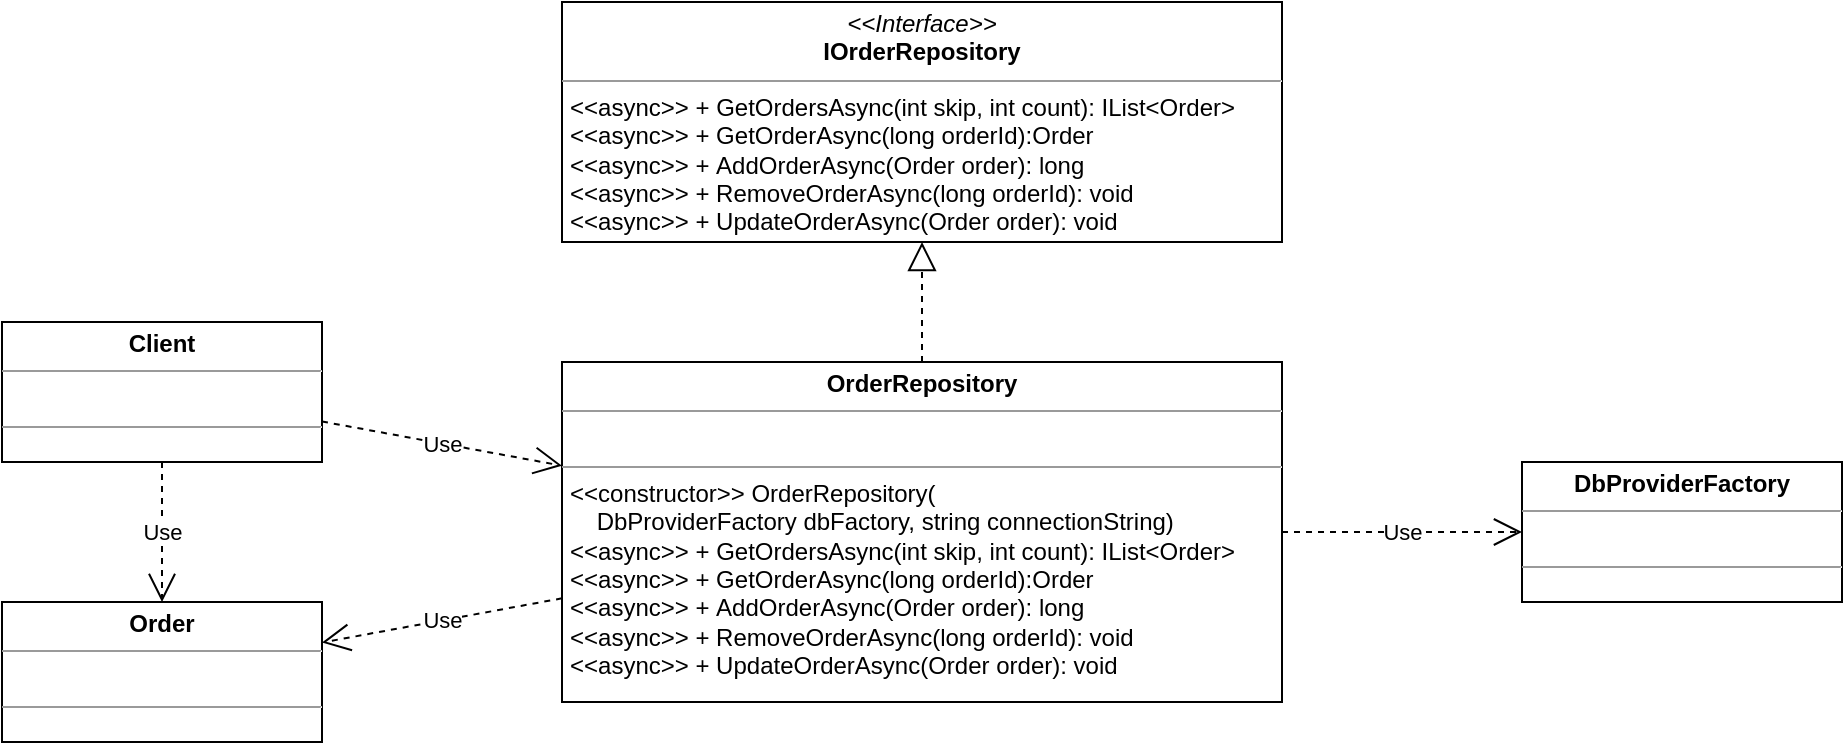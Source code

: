 <mxfile version="21.2.4" type="device" pages="2">
  <diagram name="order-repository" id="4syIKuh37-kgR5Z2tyX-">
    <mxGraphModel dx="2652" dy="909" grid="1" gridSize="10" guides="1" tooltips="1" connect="1" arrows="1" fold="1" page="1" pageScale="1" pageWidth="850" pageHeight="1100" math="0" shadow="0">
      <root>
        <mxCell id="0" />
        <mxCell id="1" parent="0" />
        <mxCell id="fsVTtFMVFHhMLwAg6XjQ-5" value="&lt;p style=&quot;margin:0px;margin-top:4px;text-align:center;&quot;&gt;&lt;b&gt;OrderRepository&lt;/b&gt;&lt;/p&gt;&lt;hr size=&quot;1&quot;&gt;&lt;p style=&quot;margin:0px;margin-left:4px;&quot;&gt;&lt;br&gt;&lt;/p&gt;&lt;hr size=&quot;1&quot;&gt;&lt;p style=&quot;border-color: var(--border-color); margin: 0px 0px 0px 4px;&quot;&gt;&lt;span style=&quot;border-color: var(--border-color); background-color: initial;&quot;&gt;&amp;lt;&amp;lt;constructor&amp;gt;&amp;gt; OrderRepository(&lt;/span&gt;&lt;/p&gt;&lt;p style=&quot;border-color: var(--border-color); margin: 0px 0px 0px 4px;&quot;&gt;&lt;span style=&quot;background-color: initial;&quot;&gt;&amp;nbsp; &amp;nbsp; DbProviderFactory dbFactory,&amp;nbsp;&lt;/span&gt;&lt;span style=&quot;background-color: initial;&quot;&gt;string connectionString)&lt;/span&gt;&lt;/p&gt;&lt;p style=&quot;border-color: var(--border-color); margin: 0px 0px 0px 4px;&quot;&gt;&lt;span style=&quot;border-color: var(--border-color); background-color: initial;&quot;&gt;&amp;lt;&amp;lt;async&amp;gt;&amp;gt; +&amp;nbsp;&lt;/span&gt;&lt;span style=&quot;border-color: var(--border-color); background-color: initial;&quot;&gt;GetOrdersAsync(int skip, int count): IList&amp;lt;Order&amp;gt;&lt;/span&gt;&lt;/p&gt;&lt;p style=&quot;border-color: var(--border-color); margin: 0px 0px 0px 4px;&quot;&gt;&amp;lt;&amp;lt;async&amp;gt;&amp;gt;&amp;nbsp;+ GetOrderAsync(long orderId):Order&lt;/p&gt;&lt;p style=&quot;border-color: var(--border-color); margin: 0px 0px 0px 4px;&quot;&gt;&amp;lt;&amp;lt;async&amp;gt;&amp;gt; +&amp;nbsp;AddOrderAsync(Order order): long&lt;/p&gt;&lt;p style=&quot;border-color: var(--border-color); margin: 0px 0px 0px 4px;&quot;&gt;&amp;lt;&amp;lt;async&amp;gt;&amp;gt;&amp;nbsp;+&amp;nbsp;RemoveOrderAsync(long orderId): void&lt;/p&gt;&lt;p style=&quot;border-color: var(--border-color); margin: 0px 0px 0px 4px;&quot;&gt;&amp;lt;&amp;lt;async&amp;gt;&amp;gt; + UpdateOrderAsync(Order order): void&lt;br&gt;&lt;/p&gt;" style="verticalAlign=top;align=left;overflow=fill;fontSize=12;fontFamily=Helvetica;html=1;" parent="1" vertex="1">
          <mxGeometry x="120" y="260" width="360" height="170" as="geometry" />
        </mxCell>
        <mxCell id="fsVTtFMVFHhMLwAg6XjQ-7" value="&lt;p style=&quot;margin:0px;margin-top:4px;text-align:center;&quot;&gt;&lt;i&gt;&amp;lt;&amp;lt;Interface&amp;gt;&amp;gt;&lt;/i&gt;&lt;br&gt;&lt;b&gt;IOrderRepository&lt;/b&gt;&lt;br&gt;&lt;/p&gt;&lt;hr size=&quot;1&quot;&gt;&lt;p style=&quot;border-color: var(--border-color); margin: 0px 0px 0px 4px;&quot;&gt;&amp;lt;&amp;lt;async&amp;gt;&amp;gt; +&amp;nbsp;&lt;span style=&quot;border-color: var(--border-color); background-color: initial;&quot;&gt;GetOrdersAsync(int skip, int count): IList&amp;lt;Order&amp;gt;&lt;/span&gt;&lt;/p&gt;&lt;p style=&quot;border-color: var(--border-color); margin: 0px 0px 0px 4px;&quot;&gt;&amp;lt;&amp;lt;async&amp;gt;&amp;gt;&amp;nbsp;+ GetOrderAsync(long orderId):Order&lt;/p&gt;&lt;p style=&quot;border-color: var(--border-color); margin: 0px 0px 0px 4px;&quot;&gt;&amp;lt;&amp;lt;async&amp;gt;&amp;gt; +&amp;nbsp;AddOrderAsync(Order order): long&lt;/p&gt;&lt;p style=&quot;border-color: var(--border-color); margin: 0px 0px 0px 4px;&quot;&gt;&amp;lt;&amp;lt;async&amp;gt;&amp;gt;&amp;nbsp;+&amp;nbsp;RemoveOrderAsync(long orderId): void&lt;/p&gt;&lt;p style=&quot;border-color: var(--border-color); margin: 0px 0px 0px 4px;&quot;&gt;&amp;lt;&amp;lt;async&amp;gt;&amp;gt; + UpdateOrderAsync(Order order): void&lt;/p&gt;" style="verticalAlign=top;align=left;overflow=fill;fontSize=12;fontFamily=Helvetica;html=1;" parent="1" vertex="1">
          <mxGeometry x="120" y="80" width="360" height="120" as="geometry" />
        </mxCell>
        <mxCell id="fsVTtFMVFHhMLwAg6XjQ-8" value="" style="endArrow=block;dashed=1;endFill=0;endSize=12;html=1;rounded=0;" parent="1" source="fsVTtFMVFHhMLwAg6XjQ-5" target="fsVTtFMVFHhMLwAg6XjQ-7" edge="1">
          <mxGeometry width="160" relative="1" as="geometry">
            <mxPoint x="340" y="490" as="sourcePoint" />
            <mxPoint x="500" y="490" as="targetPoint" />
          </mxGeometry>
        </mxCell>
        <mxCell id="DHhh3yK-Te8nAs_nJDzn-9" value="&lt;p style=&quot;margin:0px;margin-top:4px;text-align:center;&quot;&gt;&lt;b&gt;Order&lt;/b&gt;&lt;/p&gt;&lt;hr size=&quot;1&quot;&gt;&lt;p style=&quot;margin:0px;margin-left:4px;&quot;&gt;&lt;br&gt;&lt;/p&gt;&lt;hr size=&quot;1&quot;&gt;&lt;p style=&quot;margin:0px;margin-left:4px;&quot;&gt;&lt;br&gt;&lt;/p&gt;" style="verticalAlign=top;align=left;overflow=fill;fontSize=12;fontFamily=Helvetica;html=1;whiteSpace=wrap;" parent="1" vertex="1">
          <mxGeometry x="-160" y="380" width="160" height="70" as="geometry" />
        </mxCell>
        <mxCell id="DHhh3yK-Te8nAs_nJDzn-10" value="Use" style="endArrow=open;endSize=12;dashed=1;html=1;rounded=0;" parent="1" source="fsVTtFMVFHhMLwAg6XjQ-5" target="DHhh3yK-Te8nAs_nJDzn-9" edge="1">
          <mxGeometry width="160" relative="1" as="geometry">
            <mxPoint x="430" y="410" as="sourcePoint" />
            <mxPoint x="590" y="410" as="targetPoint" />
          </mxGeometry>
        </mxCell>
        <mxCell id="DHhh3yK-Te8nAs_nJDzn-11" value="&lt;p style=&quot;margin:0px;margin-top:4px;text-align:center;&quot;&gt;&lt;b&gt;Client&lt;/b&gt;&lt;/p&gt;&lt;hr size=&quot;1&quot;&gt;&lt;p style=&quot;margin:0px;margin-left:4px;&quot;&gt;&lt;br&gt;&lt;/p&gt;&lt;hr size=&quot;1&quot;&gt;&lt;p style=&quot;margin:0px;margin-left:4px;&quot;&gt;&lt;br&gt;&lt;/p&gt;" style="verticalAlign=top;align=left;overflow=fill;fontSize=12;fontFamily=Helvetica;html=1;whiteSpace=wrap;" parent="1" vertex="1">
          <mxGeometry x="-160" y="240" width="160" height="70" as="geometry" />
        </mxCell>
        <mxCell id="DHhh3yK-Te8nAs_nJDzn-12" value="Use" style="endArrow=open;endSize=12;dashed=1;html=1;rounded=0;" parent="1" source="DHhh3yK-Te8nAs_nJDzn-11" target="fsVTtFMVFHhMLwAg6XjQ-5" edge="1">
          <mxGeometry width="160" relative="1" as="geometry">
            <mxPoint x="110" y="430" as="sourcePoint" />
            <mxPoint x="270" y="430" as="targetPoint" />
          </mxGeometry>
        </mxCell>
        <mxCell id="DHhh3yK-Te8nAs_nJDzn-13" value="Use" style="endArrow=open;endSize=12;dashed=1;html=1;rounded=0;" parent="1" source="DHhh3yK-Te8nAs_nJDzn-11" target="DHhh3yK-Te8nAs_nJDzn-9" edge="1">
          <mxGeometry width="160" relative="1" as="geometry">
            <mxPoint x="110" y="430" as="sourcePoint" />
            <mxPoint x="270" y="430" as="targetPoint" />
          </mxGeometry>
        </mxCell>
        <mxCell id="zYVj0WYoYXqnwiyUr_U6-1" value="&lt;p style=&quot;margin:0px;margin-top:4px;text-align:center;&quot;&gt;&lt;b&gt;DbProviderFactory&lt;/b&gt;&lt;/p&gt;&lt;hr size=&quot;1&quot;&gt;&lt;p style=&quot;margin:0px;margin-left:4px;&quot;&gt;&lt;br&gt;&lt;/p&gt;&lt;hr size=&quot;1&quot;&gt;&lt;p style=&quot;margin:0px;margin-left:4px;&quot;&gt;&lt;br&gt;&lt;/p&gt;" style="verticalAlign=top;align=left;overflow=fill;fontSize=12;fontFamily=Helvetica;html=1;whiteSpace=wrap;" parent="1" vertex="1">
          <mxGeometry x="600" y="310" width="160" height="70" as="geometry" />
        </mxCell>
        <mxCell id="zYVj0WYoYXqnwiyUr_U6-2" value="Use" style="endArrow=open;endSize=12;dashed=1;html=1;rounded=0;" parent="1" source="fsVTtFMVFHhMLwAg6XjQ-5" target="zYVj0WYoYXqnwiyUr_U6-1" edge="1">
          <mxGeometry width="160" relative="1" as="geometry">
            <mxPoint x="300" y="310" as="sourcePoint" />
            <mxPoint x="460" y="310" as="targetPoint" />
          </mxGeometry>
        </mxCell>
      </root>
    </mxGraphModel>
  </diagram>
  <diagram id="ootnYhSHuekbqVSYnOk0" name="order-class-diagram">
    <mxGraphModel dx="1708" dy="433" grid="1" gridSize="10" guides="1" tooltips="1" connect="1" arrows="1" fold="1" page="1" pageScale="1" pageWidth="850" pageHeight="1100" math="0" shadow="0">
      <root>
        <mxCell id="0" />
        <mxCell id="1" parent="0" />
        <mxCell id="qPN_BNUJziZuLO88Nb3K-9" value="&lt;p style=&quot;margin:0px;margin-top:4px;text-align:center;&quot;&gt;&lt;b&gt;Order&lt;/b&gt;&lt;/p&gt;&lt;hr size=&quot;1&quot;&gt;&lt;p style=&quot;margin:0px;margin-left:4px;&quot;&gt;&amp;lt;&amp;lt;get&amp;gt;&amp;gt; + Id: long&lt;/p&gt;&lt;p style=&quot;margin:0px;margin-left:4px;&quot;&gt;&amp;lt;&amp;lt;get, set&amp;gt;&amp;gt; + Customer: Customer&lt;/p&gt;&lt;p style=&quot;margin:0px;margin-left:4px;&quot;&gt;&lt;span style=&quot;background-color: initial;&quot;&gt;&amp;lt;&amp;lt;get, set&amp;gt;&amp;gt; + Employee: Employee&lt;br&gt;&lt;/span&gt;&lt;/p&gt;&lt;p style=&quot;margin:0px;margin-left:4px;&quot;&gt;&amp;lt;&amp;lt;get, set&amp;gt;&amp;gt; + OrderDate: DateTime&lt;span style=&quot;background-color: initial;&quot;&gt;&lt;br&gt;&lt;/span&gt;&lt;/p&gt;&lt;p style=&quot;margin:0px;margin-left:4px;&quot;&gt;&amp;lt;&amp;lt;get, set&amp;gt;&amp;gt; + RequiredDate: DateTime&lt;br&gt;&lt;/p&gt;&lt;p style=&quot;margin:0px;margin-left:4px;&quot;&gt;&amp;lt;&amp;lt;get, set&amp;gt;&amp;gt; + ShippedDate: DateTime&lt;/p&gt;&lt;p style=&quot;margin:0px;margin-left:4px;&quot;&gt;&amp;lt;&amp;lt;get, set,&amp;gt;&amp;gt; +&amp;nbsp;Shipper: Shipper&lt;br style=&quot;border-color: var(--border-color);&quot;&gt;&amp;lt;&amp;lt;get, set&amp;gt;&amp;gt; + Freight: double&lt;br style=&quot;border-color: var(--border-color);&quot;&gt;&amp;lt;&amp;lt;get, set&amp;gt;&amp;gt; + ShipName: string&lt;br style=&quot;border-color: var(--border-color);&quot;&gt;&amp;lt;&amp;lt;get, set&amp;gt;&amp;gt; + ShippingAddress: ShippingAddress&lt;br style=&quot;border-color: var(--border-color);&quot;&gt;&lt;/p&gt;&lt;p style=&quot;margin:0px;margin-left:4px;&quot;&gt;&amp;lt;&amp;lt;get&amp;gt;&amp;gt; + OrderDetails: List&amp;lt;OrderDetail&amp;gt;&lt;/p&gt;" style="verticalAlign=top;align=left;overflow=fill;fontSize=12;fontFamily=Helvetica;html=1;whiteSpace=wrap;" parent="1" vertex="1">
          <mxGeometry x="80" y="70" width="280" height="200" as="geometry" />
        </mxCell>
        <mxCell id="ErqTv-H1oVq1WEO4uEuk-1" value="&lt;p style=&quot;margin:0px;margin-top:4px;text-align:center;&quot;&gt;&lt;b&gt;Customer&lt;/b&gt;&lt;/p&gt;&lt;hr size=&quot;1&quot;&gt;&lt;p style=&quot;margin:0px;margin-left:4px;&quot;&gt;&amp;lt;&amp;lt;get&amp;gt;&amp;gt; + Code: CustomerCode&lt;/p&gt;&lt;p style=&quot;margin:0px;margin-left:4px;&quot;&gt;&amp;lt;&amp;lt;get&amp;gt;&amp;gt; + CompanyName: string&lt;/p&gt;" style="verticalAlign=top;align=left;overflow=fill;fontSize=12;fontFamily=Helvetica;html=1;whiteSpace=wrap;" parent="1" vertex="1">
          <mxGeometry x="-240" y="200" width="240" height="70" as="geometry" />
        </mxCell>
        <mxCell id="ErqTv-H1oVq1WEO4uEuk-2" value="&lt;p style=&quot;margin:0px;margin-top:4px;text-align:center;&quot;&gt;&lt;b&gt;Employee&lt;/b&gt;&lt;/p&gt;&lt;hr size=&quot;1&quot;&gt;&lt;p style=&quot;margin:0px;margin-left:4px;&quot;&gt;&amp;lt;&amp;lt;get&amp;gt;&amp;gt; + Id: long&lt;/p&gt;&lt;p style=&quot;margin:0px;margin-left:4px;&quot;&gt;&amp;lt;&amp;lt;get&amp;gt;&amp;gt; + FirstName: string&lt;/p&gt;&lt;p style=&quot;margin:0px;margin-left:4px;&quot;&gt;&amp;lt;&amp;lt;get&amp;gt;&amp;gt; + LastName: string&lt;br&gt;&lt;/p&gt;&lt;p style=&quot;margin:0px;margin-left:4px;&quot;&gt;&amp;lt;&amp;lt;get&amp;gt;&amp;gt; + Country: string&lt;br&gt;&lt;/p&gt;" style="verticalAlign=top;align=left;overflow=fill;fontSize=12;fontFamily=Helvetica;html=1;whiteSpace=wrap;" parent="1" vertex="1">
          <mxGeometry x="-240" y="70" width="240" height="100" as="geometry" />
        </mxCell>
        <mxCell id="ErqTv-H1oVq1WEO4uEuk-3" value="&lt;p style=&quot;margin:0px;margin-top:4px;text-align:center;&quot;&gt;&lt;b&gt;Shipper&lt;/b&gt;&lt;/p&gt;&lt;hr size=&quot;1&quot;&gt;&lt;p style=&quot;margin:0px;margin-left:4px;&quot;&gt;&amp;lt;&amp;lt;get&amp;gt;&amp;gt; + Id: long&lt;/p&gt;&lt;p style=&quot;margin:0px;margin-left:4px;&quot;&gt;&amp;lt;&amp;lt;get&amp;gt;&amp;gt; + CompanyName: string&lt;/p&gt;" style="verticalAlign=top;align=left;overflow=fill;fontSize=12;fontFamily=Helvetica;html=1;whiteSpace=wrap;" parent="1" vertex="1">
          <mxGeometry x="440" y="70" width="240" height="70" as="geometry" />
        </mxCell>
        <mxCell id="ErqTv-H1oVq1WEO4uEuk-4" value="&lt;p style=&quot;margin:0px;margin-top:4px;text-align:center;&quot;&gt;&lt;b&gt;ShippingAddress&lt;/b&gt;&lt;/p&gt;&lt;hr size=&quot;1&quot;&gt;&lt;p style=&quot;margin:0px;margin-left:4px;&quot;&gt;&amp;lt;&amp;lt;get&amp;gt;&amp;gt; + Address: string&lt;/p&gt;&lt;p style=&quot;margin:0px;margin-left:4px;&quot;&gt;&amp;lt;&amp;lt;get&amp;gt;&amp;gt; + City: string&lt;/p&gt;&lt;p style=&quot;margin:0px;margin-left:4px;&quot;&gt;&amp;lt;&amp;lt;get&amp;gt;&amp;gt; + Region: string?&lt;br&gt;&lt;/p&gt;&lt;p style=&quot;margin:0px;margin-left:4px;&quot;&gt;&amp;lt;&amp;lt;get&amp;gt;&amp;gt; + PostalCode: string&lt;br&gt;&lt;/p&gt;&lt;p style=&quot;margin:0px;margin-left:4px;&quot;&gt;&amp;lt;&amp;lt;get&amp;gt;&amp;gt; + Country: string&lt;br&gt;&lt;/p&gt;" style="verticalAlign=top;align=left;overflow=fill;fontSize=12;fontFamily=Helvetica;html=1;whiteSpace=wrap;" parent="1" vertex="1">
          <mxGeometry x="440" y="190" width="240" height="110" as="geometry" />
        </mxCell>
        <mxCell id="pNFVQRp5quhbvv_4Hf2h-1" value="&lt;p style=&quot;margin:0px;margin-top:4px;text-align:center;&quot;&gt;&lt;b&gt;OrderDetail&lt;/b&gt;&lt;br&gt;&lt;/p&gt;&lt;hr size=&quot;1&quot;&gt;&lt;p style=&quot;margin:0px;margin-left:4px;&quot;&gt;&amp;lt;&amp;lt;get&amp;gt;&amp;gt; + Order: Order&lt;/p&gt;&lt;p style=&quot;margin:0px;margin-left:4px;&quot;&gt;&amp;lt;&amp;lt;get&amp;gt;&amp;gt; + Product: Product&lt;/p&gt;&lt;p style=&quot;margin:0px;margin-left:4px;&quot;&gt;&amp;lt;&amp;lt;get&amp;gt;&amp;gt; + UnitPrice: double&lt;br&gt;&lt;/p&gt;&lt;p style=&quot;margin:0px;margin-left:4px;&quot;&gt;&amp;lt;&amp;lt;get&amp;gt;&amp;gt; + Quantity: long&lt;br&gt;&lt;/p&gt;&lt;p style=&quot;margin:0px;margin-left:4px;&quot;&gt;&amp;lt;&amp;lt;get&amp;gt;&amp;gt; + Discount: double&lt;/p&gt;" style="verticalAlign=top;align=left;overflow=fill;fontSize=12;fontFamily=Helvetica;html=1;whiteSpace=wrap;" parent="1" vertex="1">
          <mxGeometry x="100" y="360" width="240" height="110" as="geometry" />
        </mxCell>
        <mxCell id="pNFVQRp5quhbvv_4Hf2h-6" value="*" style="endArrow=open;html=1;endSize=12;startArrow=diamondThin;startSize=14;startFill=1;edgeStyle=orthogonalEdgeStyle;align=left;verticalAlign=bottom;rounded=0;" parent="1" source="qPN_BNUJziZuLO88Nb3K-9" target="pNFVQRp5quhbvv_4Hf2h-1" edge="1">
          <mxGeometry x="-0.556" y="10" relative="1" as="geometry">
            <mxPoint x="280" y="240" as="sourcePoint" />
            <mxPoint x="440" y="240" as="targetPoint" />
            <mxPoint as="offset" />
          </mxGeometry>
        </mxCell>
        <mxCell id="pNFVQRp5quhbvv_4Hf2h-7" value="&lt;p style=&quot;margin:0px;margin-top:4px;text-align:center;&quot;&gt;&lt;b&gt;Product&lt;/b&gt;&lt;br&gt;&lt;/p&gt;&lt;hr size=&quot;1&quot;&gt;&lt;p style=&quot;margin:0px;margin-left:4px;&quot;&gt;&amp;lt;&amp;lt;get&amp;gt;&amp;gt; + Id: long&lt;/p&gt;&lt;p style=&quot;margin:0px;margin-left:4px;&quot;&gt;&amp;lt;&amp;lt;get&amp;gt;&amp;gt; + ProductName: string&lt;/p&gt;&lt;p style=&quot;margin:0px;margin-left:4px;&quot;&gt;&amp;lt;&amp;lt;get&amp;gt;&amp;gt; + Supplier: string&lt;br&gt;&lt;/p&gt;&lt;p style=&quot;margin:0px;margin-left:4px;&quot;&gt;&amp;lt;&amp;lt;get&amp;gt;&amp;gt; + SupplierId: long&lt;br&gt;&lt;/p&gt;&lt;p style=&quot;margin:0px;margin-left:4px;&quot;&gt;&amp;lt;&amp;lt;get&amp;gt;&amp;gt; + Category: string&lt;/p&gt;&lt;p style=&quot;margin:0px;margin-left:4px;&quot;&gt;&amp;lt;&amp;lt;get&amp;gt;&amp;gt; + CategoryId: long&lt;/p&gt;" style="verticalAlign=top;align=left;overflow=fill;fontSize=12;fontFamily=Helvetica;html=1;whiteSpace=wrap;" parent="1" vertex="1">
          <mxGeometry x="440" y="350" width="240" height="130" as="geometry" />
        </mxCell>
        <mxCell id="pNFVQRp5quhbvv_4Hf2h-8" value="1" style="endArrow=open;html=1;endSize=12;startArrow=diamondThin;startSize=14;startFill=1;edgeStyle=orthogonalEdgeStyle;align=left;verticalAlign=bottom;rounded=0;" parent="1" source="pNFVQRp5quhbvv_4Hf2h-1" target="pNFVQRp5quhbvv_4Hf2h-7" edge="1">
          <mxGeometry x="-1" y="3" relative="1" as="geometry">
            <mxPoint x="220" y="450" as="sourcePoint" />
            <mxPoint x="380" y="450" as="targetPoint" />
          </mxGeometry>
        </mxCell>
        <mxCell id="pNFVQRp5quhbvv_4Hf2h-9" value="1" style="endArrow=open;html=1;endSize=12;startArrow=diamondThin;startSize=14;startFill=1;edgeStyle=orthogonalEdgeStyle;align=left;verticalAlign=bottom;rounded=0;" parent="1" source="qPN_BNUJziZuLO88Nb3K-9" target="ErqTv-H1oVq1WEO4uEuk-4" edge="1">
          <mxGeometry x="-1" y="3" relative="1" as="geometry">
            <mxPoint x="220" y="290" as="sourcePoint" />
            <mxPoint x="380" y="290" as="targetPoint" />
            <Array as="points">
              <mxPoint x="400" y="200" />
              <mxPoint x="400" y="240" />
            </Array>
          </mxGeometry>
        </mxCell>
        <mxCell id="pNFVQRp5quhbvv_4Hf2h-11" value="1" style="endArrow=open;html=1;endSize=12;startArrow=diamondThin;startSize=14;startFill=0;edgeStyle=orthogonalEdgeStyle;align=left;verticalAlign=bottom;rounded=0;" parent="1" source="qPN_BNUJziZuLO88Nb3K-9" target="ErqTv-H1oVq1WEO4uEuk-3" edge="1">
          <mxGeometry x="-1" y="3" relative="1" as="geometry">
            <mxPoint x="220" y="290" as="sourcePoint" />
            <mxPoint x="380" y="290" as="targetPoint" />
            <Array as="points">
              <mxPoint x="400" y="120" />
              <mxPoint x="400" y="100" />
            </Array>
          </mxGeometry>
        </mxCell>
        <mxCell id="pNFVQRp5quhbvv_4Hf2h-12" value="1" style="endArrow=open;html=1;endSize=12;startArrow=diamondThin;startSize=14;startFill=0;edgeStyle=orthogonalEdgeStyle;align=left;verticalAlign=bottom;rounded=0;" parent="1" source="qPN_BNUJziZuLO88Nb3K-9" target="ErqTv-H1oVq1WEO4uEuk-1" edge="1">
          <mxGeometry x="-0.5" y="20" relative="1" as="geometry">
            <mxPoint x="220" y="290" as="sourcePoint" />
            <mxPoint x="380" y="290" as="targetPoint" />
            <Array as="points">
              <mxPoint x="50" y="240" />
              <mxPoint x="50" y="240" />
            </Array>
            <mxPoint as="offset" />
          </mxGeometry>
        </mxCell>
        <mxCell id="pNFVQRp5quhbvv_4Hf2h-13" value="1" style="endArrow=open;html=1;endSize=12;startArrow=diamondThin;startSize=14;startFill=0;edgeStyle=orthogonalEdgeStyle;align=left;verticalAlign=bottom;rounded=0;" parent="1" source="qPN_BNUJziZuLO88Nb3K-9" target="ErqTv-H1oVq1WEO4uEuk-2" edge="1">
          <mxGeometry x="-0.636" y="20" relative="1" as="geometry">
            <mxPoint x="220" y="290" as="sourcePoint" />
            <mxPoint x="380" y="290" as="targetPoint" />
            <Array as="points">
              <mxPoint x="40" y="120" />
              <mxPoint x="40" y="90" />
            </Array>
            <mxPoint as="offset" />
          </mxGeometry>
        </mxCell>
        <mxCell id="TeECaVnE1qHKk8UyX7lp-1" value="&lt;p style=&quot;margin:0px;margin-top:4px;text-align:center;&quot;&gt;&lt;b&gt;CustomerCode&lt;/b&gt;&lt;/p&gt;&lt;hr size=&quot;1&quot;&gt;&lt;p style=&quot;margin:0px;margin-left:4px;&quot;&gt;&amp;lt;&amp;lt;get&amp;gt;&amp;gt; + Code: string&lt;/p&gt;" style="verticalAlign=top;align=left;overflow=fill;fontSize=12;fontFamily=Helvetica;html=1;whiteSpace=wrap;" vertex="1" parent="1">
          <mxGeometry x="-240" y="340" width="240" height="50" as="geometry" />
        </mxCell>
        <mxCell id="TeECaVnE1qHKk8UyX7lp-3" value="1" style="endArrow=open;html=1;endSize=12;startArrow=diamondThin;startSize=14;startFill=1;edgeStyle=orthogonalEdgeStyle;align=left;verticalAlign=bottom;rounded=0;" edge="1" parent="1" source="ErqTv-H1oVq1WEO4uEuk-1" target="TeECaVnE1qHKk8UyX7lp-1">
          <mxGeometry x="-0.429" y="10" relative="1" as="geometry">
            <mxPoint x="350" y="425" as="sourcePoint" />
            <mxPoint x="450" y="425" as="targetPoint" />
            <mxPoint as="offset" />
          </mxGeometry>
        </mxCell>
      </root>
    </mxGraphModel>
  </diagram>
</mxfile>
